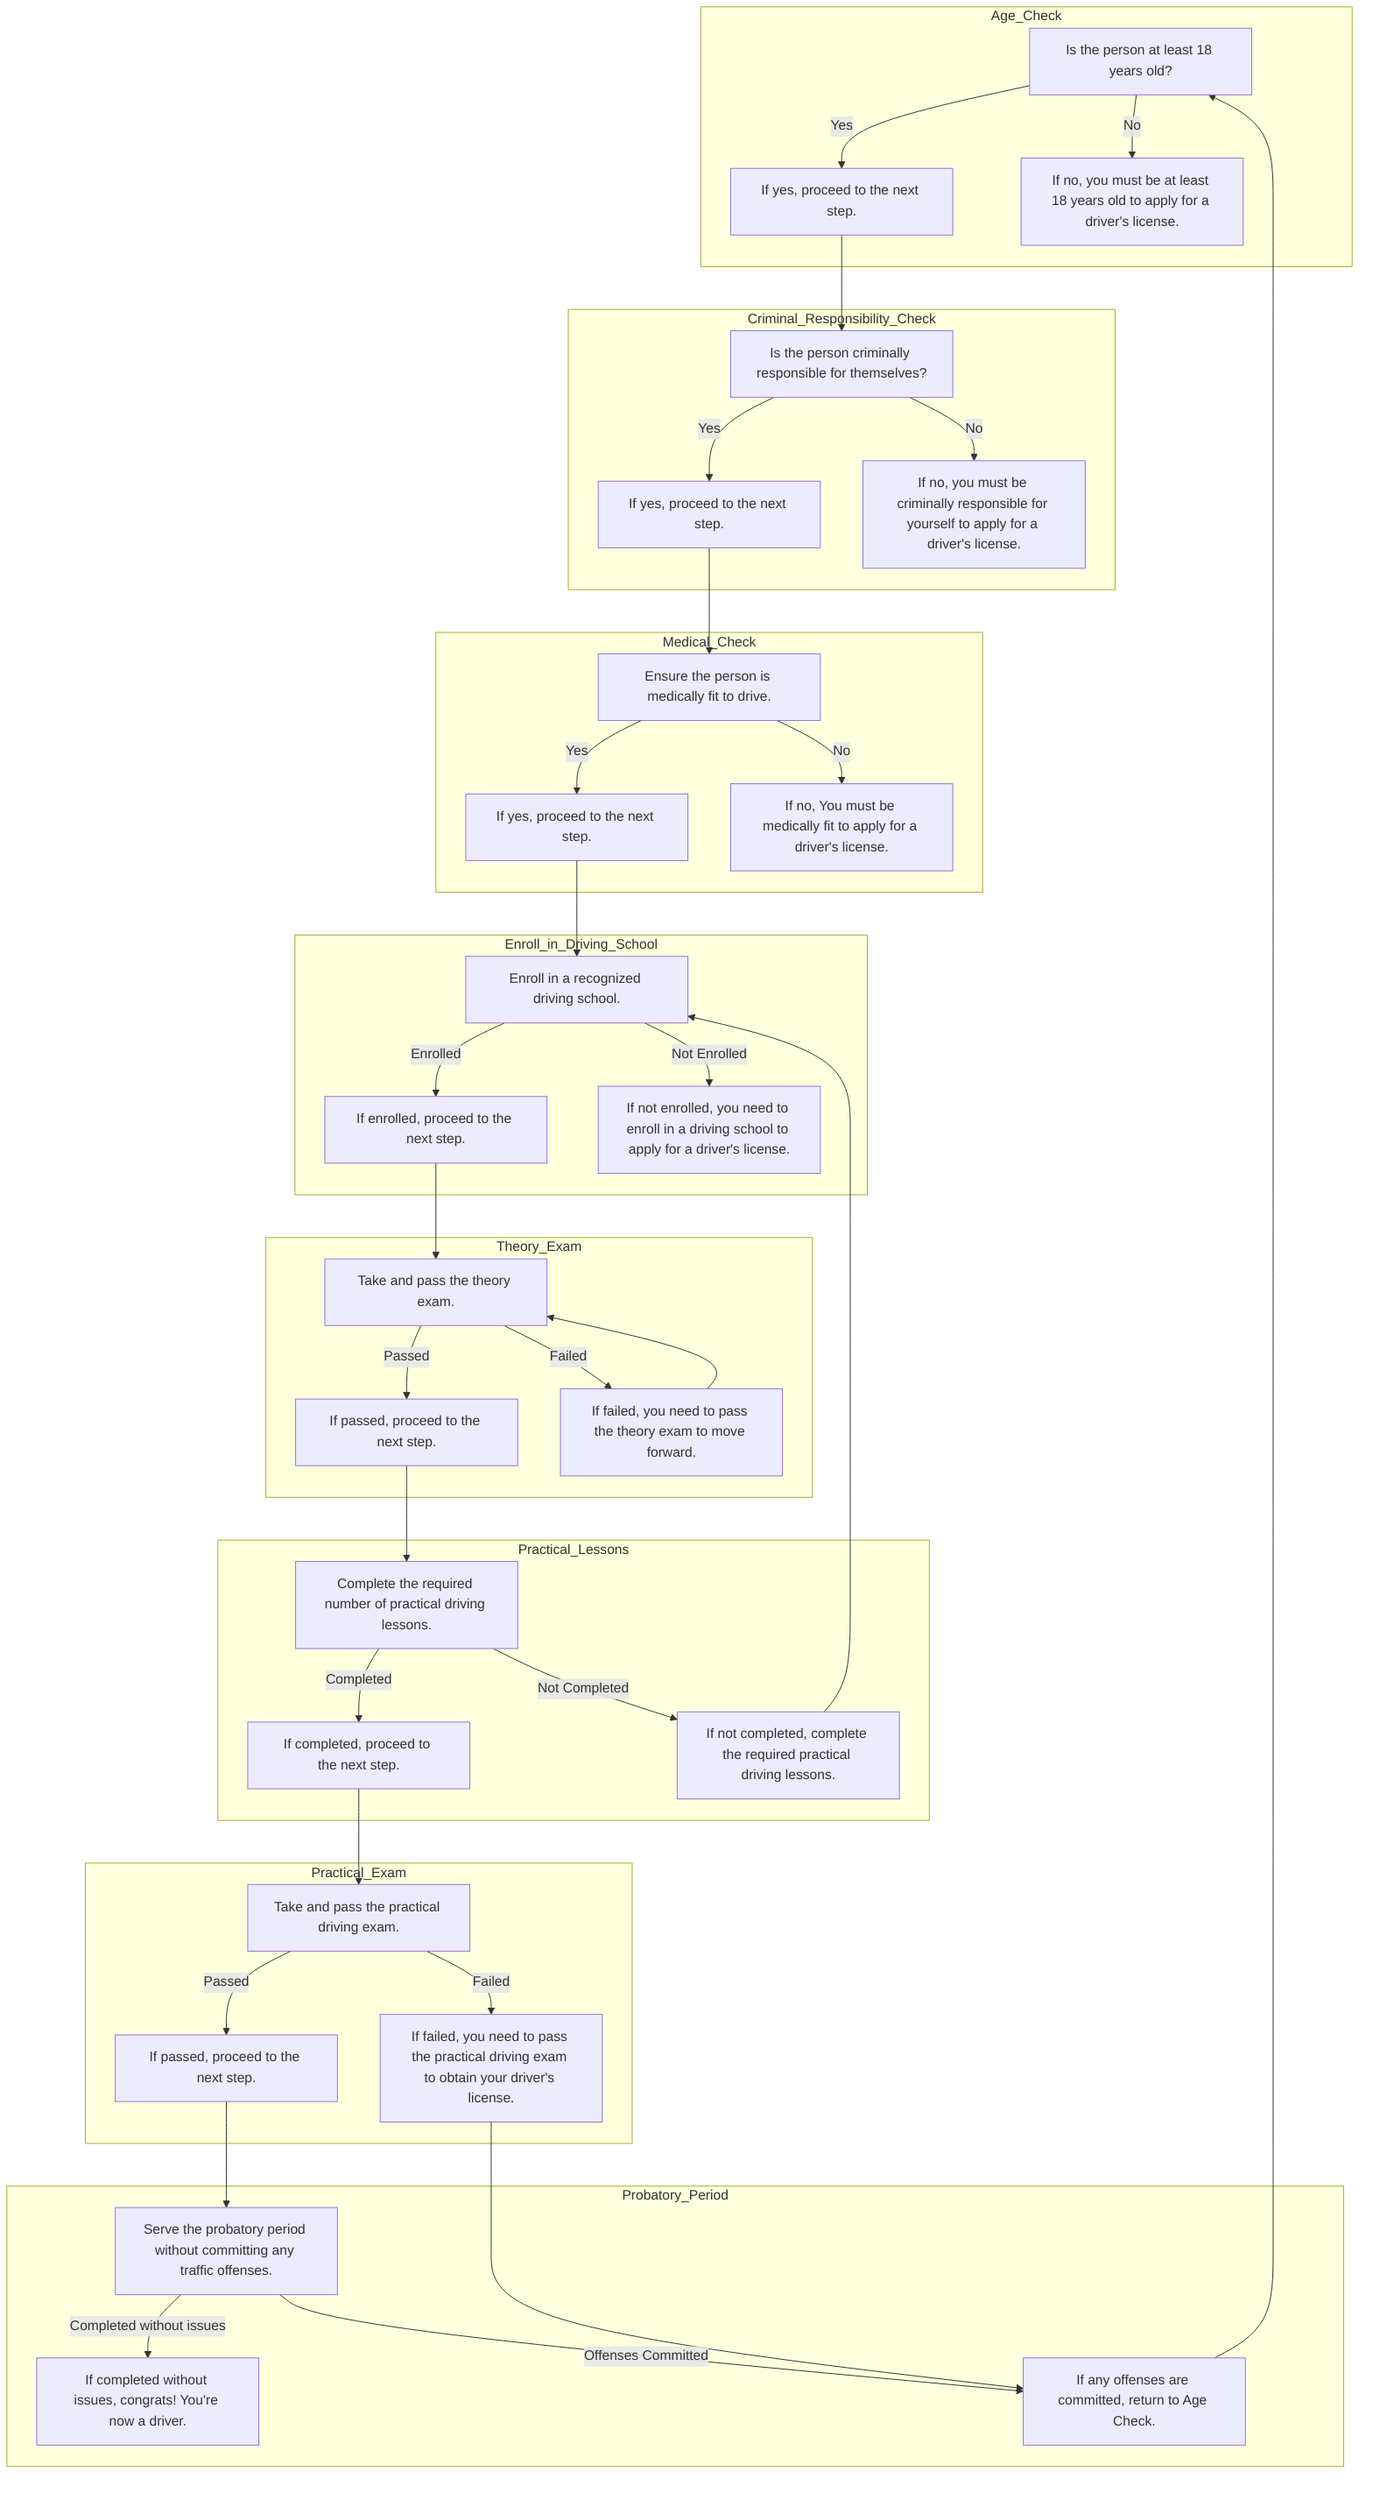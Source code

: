 graph TD

subgraph Age_Check
  A[Is the person at least 18 years old?]
  B[If yes, proceed to the next step.]
  C[If no, you must be at least 18 years old to apply for a driver's license.]
  A -->|Yes| B
  A -->|No| C
end

subgraph Criminal_Responsibility_Check
  D[Is the person criminally responsible for themselves?]
  E[If yes, proceed to the next step.]
  F[If no, you must be criminally responsible for yourself to apply for a driver's license.]
  D -->|Yes| E
  D -->|No| F
end

subgraph Medical_Check
  G[Ensure the person is medically fit to drive.]
  H[If yes, proceed to the next step.]
  I[If no, You must be medically fit to apply for a driver's license.]
  G -->|Yes| H
  G -->|No| I
end

subgraph Enroll_in_Driving_School
  J[Enroll in a recognized driving school.]
  K[If enrolled, proceed to the next step.]
  L[If not enrolled, you need to enroll in a driving school to apply for a driver's license.]
  J -->|Enrolled| K
  J -->|Not Enrolled| L
end

subgraph Theory_Exam
  M[Take and pass the theory exam.]
  N[If passed, proceed to the next step.]
  O[If failed, you need to pass the theory exam to move forward.]
  M -->|Passed| N
  M -->|Failed| O
end

subgraph Practical_Lessons
  P[Complete the required number of practical driving lessons.]
  Q[If completed, proceed to the next step.]
  R[If not completed, complete the required practical driving lessons.]
  P -->|Completed| Q
  P -->|Not Completed| R
end

subgraph Practical_Exam
  S[Take and pass the practical driving exam.]
  T[If passed, proceed to the next step.]
  U[If failed, you need to pass the practical driving exam to obtain your driver's license.]
  S -->|Passed| T
  S -->|Failed| U
end

subgraph Probatory_Period
  V[Serve the probatory period without committing any traffic offenses.]
  W[If completed without issues, congrats! You're now a driver.]
  X[If any offenses are committed, return to Age Check.]
  V -->|Completed without issues| W
  V -->|Offenses Committed| X
end

B --> D
E --> G
H --> J
K --> M
N --> P
Q --> S
T --> V
U --> X --> A
R --> J
O --> M